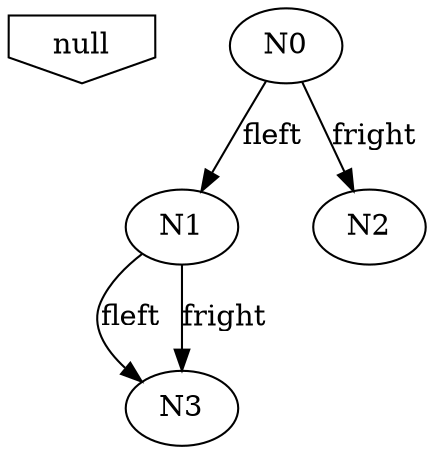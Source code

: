 digraph s7 {
	nodesep=.5; ordering=out;
	null [ shape = invhouse ];
	N0->N1 	[ label = fleft ];
	N0->N2 	[ label = fright ];
	N1->N3 	[ label = fleft ];
	N1->N3 	[ label = fright ];
}
